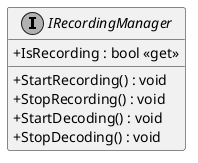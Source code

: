 @startuml
skinparam monochrome true
skinparam classAttributeIconSize 0

interface IRecordingManager {
    + IsRecording : bool <<get>>
    + StartRecording() : void
    + StopRecording() : void
    + StartDecoding() : void
    + StopDecoding() : void
}

@enduml
